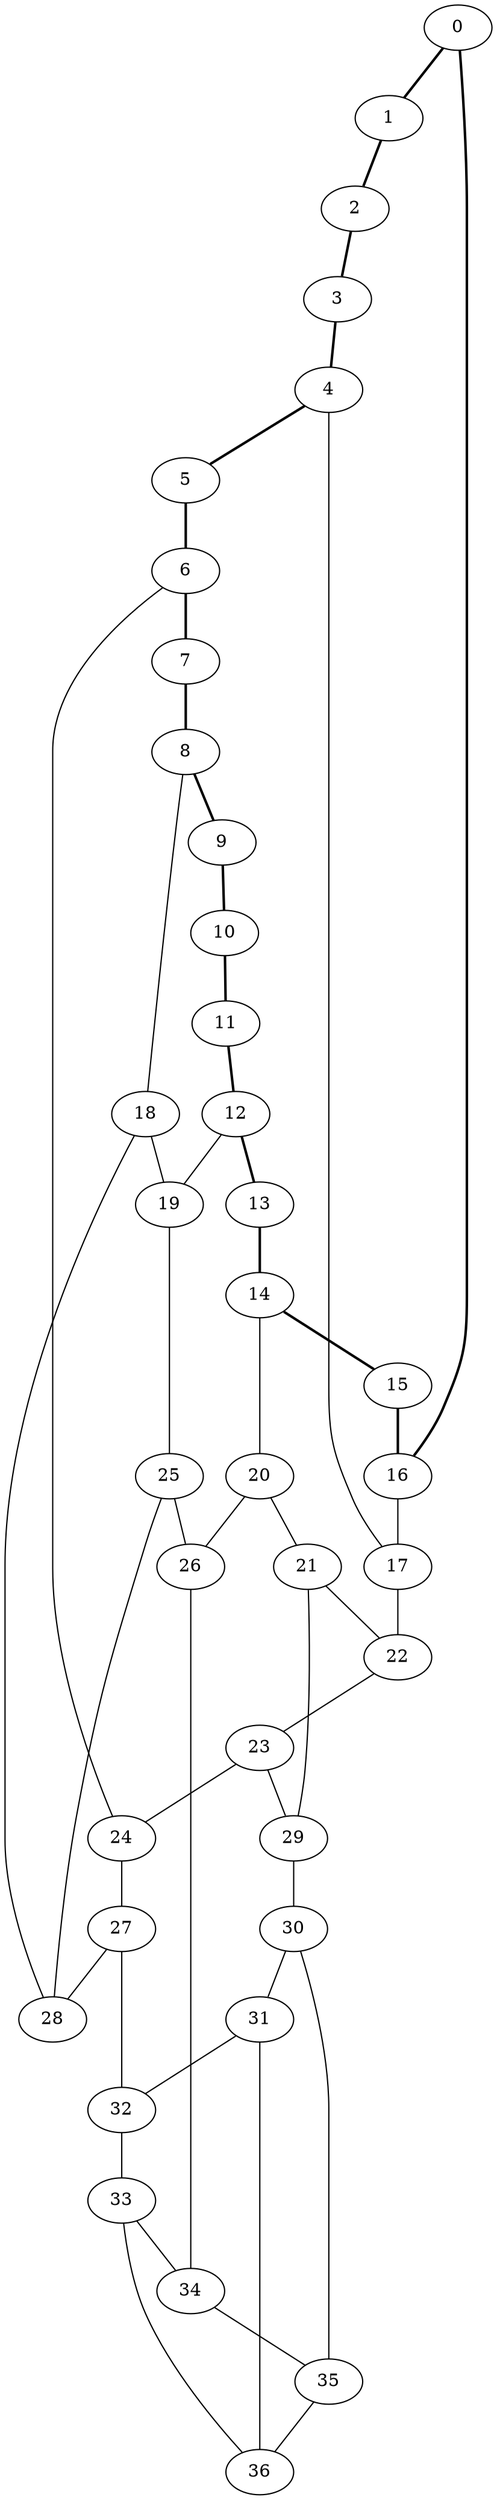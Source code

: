 graph G {
0 [ pos = " 12.00,0.00!" ];
0 -- 1[style=bold];
0 -- 16[style=bold];
1 [ pos = " 11.19,4.33!" ];
1 -- 2[style=bold];
2 [ pos = " 8.87,8.08!" ];
2 -- 3[style=bold];
3 [ pos = " 5.35,10.74!" ];
3 -- 4[style=bold];
4 [ pos = " 1.11,11.95!" ];
4 -- 5[style=bold];
4 -- 17;
5 [ pos = " -3.28,11.54!" ];
5 -- 6[style=bold];
6 [ pos = " -7.23,9.58!" ];
6 -- 7[style=bold];
6 -- 24;
7 [ pos = " -10.20,6.32!" ];
7 -- 8[style=bold];
8 [ pos = " -11.80,2.20!" ];
8 -- 9[style=bold];
8 -- 18;
9 [ pos = " -11.80,-2.20!" ];
9 -- 10[style=bold];
10 [ pos = " -10.20,-6.32!" ];
10 -- 11[style=bold];
11 [ pos = " -7.23,-9.58!" ];
11 -- 12[style=bold];
12 [ pos = " -3.28,-11.54!" ];
12 -- 13[style=bold];
12 -- 19;
13 [ pos = " 1.11,-11.95!" ];
13 -- 14[style=bold];
14 [ pos = " 5.35,-10.74!" ];
14 -- 15[style=bold];
14 -- 20;
15 [ pos = " 8.87,-8.08!" ];
15 -- 16[style=bold];
16 [ pos = " 11.19,-4.33!" ];
16 -- 17;
17 -- 22;
18 -- 19;
18 -- 28;
19 -- 25;
20 -- 21;
20 -- 26;
21 -- 22;
21 -- 29;
22 -- 23;
23 -- 24;
23 -- 29;
24 -- 27;
25 -- 26;
25 -- 28;
26 -- 34;
27 -- 28;
27 -- 32;
29 -- 30;
30 -- 31;
30 -- 35;
31 -- 32;
31 -- 36;
32 -- 33;
33 -- 34;
33 -- 36;
34 -- 35;
35 -- 36;
}
